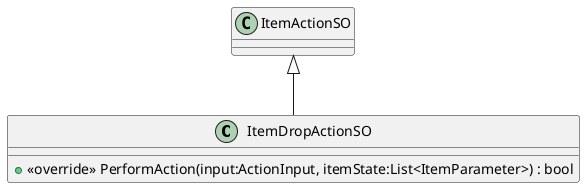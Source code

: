 @startuml
class ItemDropActionSO {
    + <<override>> PerformAction(input:ActionInput, itemState:List<ItemParameter>) : bool
}
ItemActionSO <|-- ItemDropActionSO
@enduml
